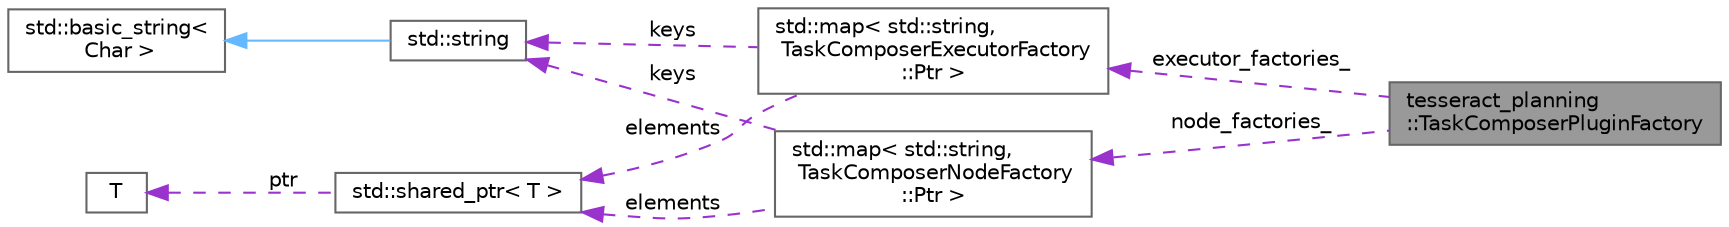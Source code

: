 digraph "tesseract_planning::TaskComposerPluginFactory"
{
 // LATEX_PDF_SIZE
  bgcolor="transparent";
  edge [fontname=Helvetica,fontsize=10,labelfontname=Helvetica,labelfontsize=10];
  node [fontname=Helvetica,fontsize=10,shape=box,height=0.2,width=0.4];
  rankdir="LR";
  Node1 [label="tesseract_planning\l::TaskComposerPluginFactory",height=0.2,width=0.4,color="gray40", fillcolor="grey60", style="filled", fontcolor="black",tooltip=" "];
  Node2 -> Node1 [dir="back",color="darkorchid3",style="dashed",label=" executor_factories_" ];
  Node2 [label="std::map\< std::string,\l TaskComposerExecutorFactory\l::Ptr \>",height=0.2,width=0.4,color="gray40", fillcolor="white", style="filled",tooltip=" "];
  Node3 -> Node2 [dir="back",color="darkorchid3",style="dashed",label=" keys" ];
  Node3 [label="std::string",height=0.2,width=0.4,color="gray40", fillcolor="white", style="filled",tooltip=" "];
  Node4 -> Node3 [dir="back",color="steelblue1",style="solid"];
  Node4 [label="std::basic_string\<\l Char \>",height=0.2,width=0.4,color="gray40", fillcolor="white", style="filled",tooltip=" "];
  Node5 -> Node2 [dir="back",color="darkorchid3",style="dashed",label=" elements" ];
  Node5 [label="std::shared_ptr\< T \>",height=0.2,width=0.4,color="gray40", fillcolor="white", style="filled",tooltip=" "];
  Node6 -> Node5 [dir="back",color="darkorchid3",style="dashed",label=" ptr" ];
  Node6 [label="T",height=0.2,width=0.4,color="gray40", fillcolor="white", style="filled",tooltip=" "];
  Node7 -> Node1 [dir="back",color="darkorchid3",style="dashed",label=" node_factories_" ];
  Node7 [label="std::map\< std::string,\l TaskComposerNodeFactory\l::Ptr \>",height=0.2,width=0.4,color="gray40", fillcolor="white", style="filled",tooltip=" "];
  Node3 -> Node7 [dir="back",color="darkorchid3",style="dashed",label=" keys" ];
  Node5 -> Node7 [dir="back",color="darkorchid3",style="dashed",label=" elements" ];
}
